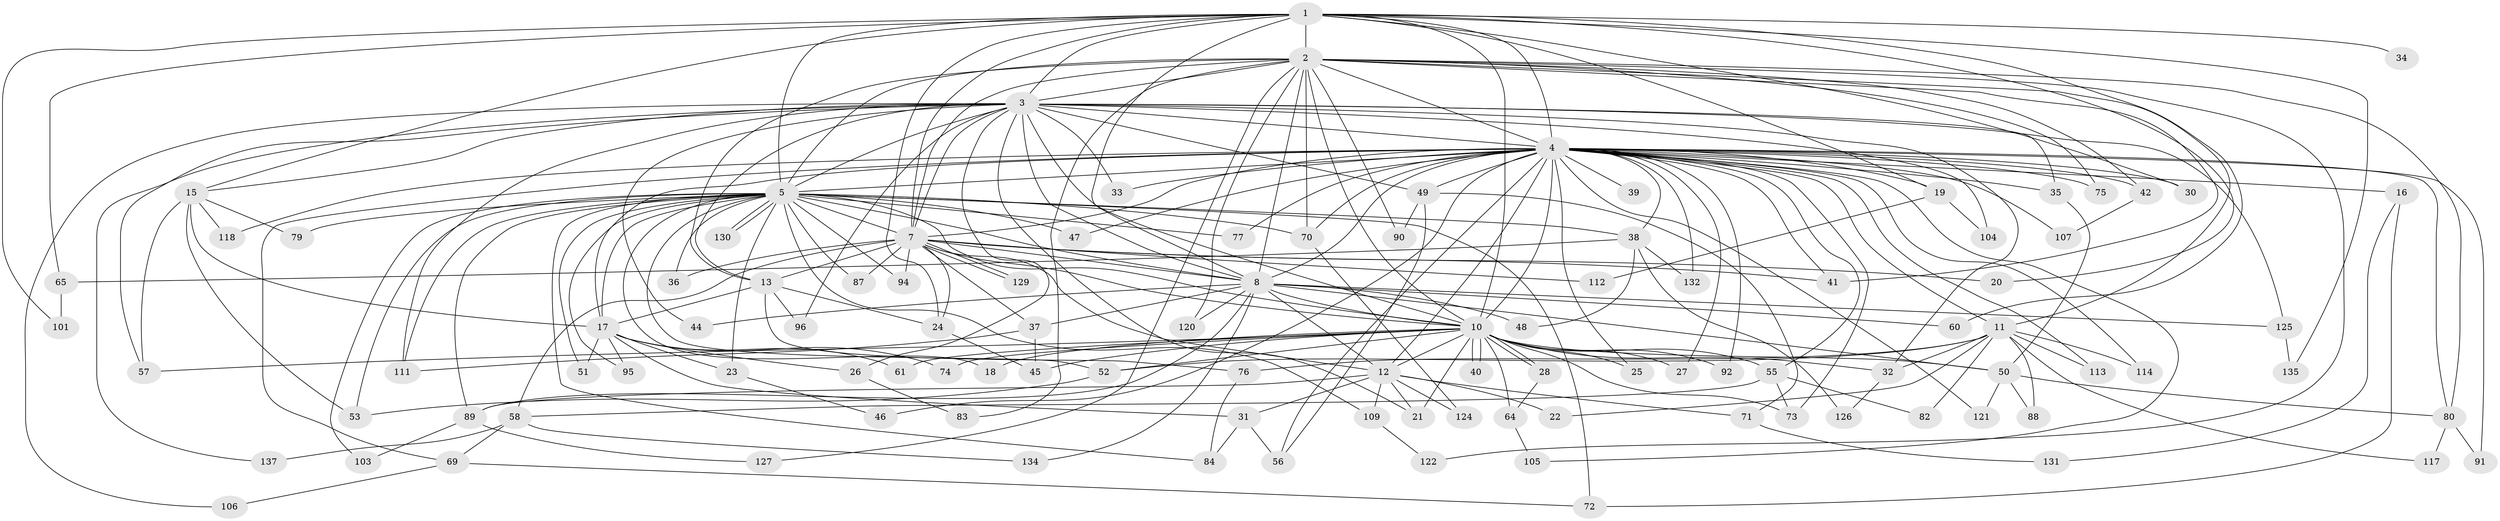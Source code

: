 // Generated by graph-tools (version 1.1) at 2025/23/03/03/25 07:23:41]
// undirected, 106 vertices, 243 edges
graph export_dot {
graph [start="1"]
  node [color=gray90,style=filled];
  1 [super="+29"];
  2 [super="+98"];
  3 [super="+133"];
  4 [super="+9"];
  5 [super="+6"];
  7 [super="+54"];
  8 [super="+14"];
  10 [super="+59"];
  11 [super="+62"];
  12 [super="+138"];
  13 [super="+116"];
  15 [super="+78"];
  16 [super="+97"];
  17 [super="+68"];
  18;
  19;
  20;
  21 [super="+86"];
  22;
  23;
  24;
  25;
  26;
  27;
  28;
  30;
  31 [super="+102"];
  32 [super="+43"];
  33;
  34;
  35 [super="+115"];
  36;
  37;
  38;
  39;
  40;
  41 [super="+100"];
  42;
  44;
  45 [super="+66"];
  46;
  47;
  48;
  49 [super="+63"];
  50 [super="+67"];
  51;
  52;
  53 [super="+85"];
  55 [super="+81"];
  56 [super="+123"];
  57;
  58;
  60;
  61;
  64 [super="+93"];
  65;
  69;
  70 [super="+108"];
  71;
  72;
  73 [super="+99"];
  74;
  75;
  76 [super="+110"];
  77;
  79;
  80 [super="+119"];
  82;
  83;
  84;
  87;
  88;
  89 [super="+136"];
  90;
  91;
  92;
  94;
  95;
  96;
  101;
  103;
  104;
  105;
  106;
  107;
  109;
  111 [super="+128"];
  112;
  113;
  114;
  117;
  118;
  120;
  121;
  122;
  124;
  125;
  126;
  127;
  129;
  130;
  131;
  132;
  134;
  135;
  137;
  1 -- 2 [weight=2];
  1 -- 3 [weight=2];
  1 -- 4 [weight=2];
  1 -- 5 [weight=2];
  1 -- 7;
  1 -- 8;
  1 -- 10;
  1 -- 15;
  1 -- 19;
  1 -- 20;
  1 -- 24;
  1 -- 34 [weight=2];
  1 -- 60;
  1 -- 65;
  1 -- 101;
  1 -- 135;
  1 -- 30;
  2 -- 3;
  2 -- 4 [weight=2];
  2 -- 5 [weight=2];
  2 -- 7;
  2 -- 8;
  2 -- 10;
  2 -- 11;
  2 -- 13;
  2 -- 41;
  2 -- 42;
  2 -- 70;
  2 -- 75;
  2 -- 80;
  2 -- 83;
  2 -- 90;
  2 -- 122;
  2 -- 120;
  2 -- 127;
  3 -- 4 [weight=2];
  3 -- 5 [weight=2];
  3 -- 7;
  3 -- 8;
  3 -- 10;
  3 -- 15;
  3 -- 21;
  3 -- 26;
  3 -- 32;
  3 -- 33;
  3 -- 35 [weight=2];
  3 -- 44;
  3 -- 49;
  3 -- 57;
  3 -- 96;
  3 -- 104;
  3 -- 106;
  3 -- 125;
  3 -- 137;
  3 -- 13;
  3 -- 111;
  4 -- 5 [weight=4];
  4 -- 7 [weight=2];
  4 -- 8 [weight=2];
  4 -- 10 [weight=3];
  4 -- 16 [weight=2];
  4 -- 19;
  4 -- 25;
  4 -- 33;
  4 -- 38;
  4 -- 39 [weight=2];
  4 -- 42;
  4 -- 56 [weight=3];
  4 -- 69;
  4 -- 77;
  4 -- 121;
  4 -- 132;
  4 -- 11;
  4 -- 12;
  4 -- 17;
  4 -- 27;
  4 -- 30;
  4 -- 35;
  4 -- 41;
  4 -- 46;
  4 -- 47;
  4 -- 49;
  4 -- 55;
  4 -- 70;
  4 -- 73;
  4 -- 75;
  4 -- 80;
  4 -- 91;
  4 -- 92;
  4 -- 105;
  4 -- 107;
  4 -- 113;
  4 -- 114;
  4 -- 118;
  5 -- 7 [weight=2];
  5 -- 8 [weight=2];
  5 -- 10 [weight=2];
  5 -- 18;
  5 -- 23;
  5 -- 36;
  5 -- 38;
  5 -- 47;
  5 -- 72;
  5 -- 77;
  5 -- 79;
  5 -- 84;
  5 -- 95;
  5 -- 109;
  5 -- 130;
  5 -- 130;
  5 -- 17;
  5 -- 87;
  5 -- 89;
  5 -- 94;
  5 -- 103;
  5 -- 111;
  5 -- 51;
  5 -- 52;
  5 -- 53;
  5 -- 70;
  7 -- 8;
  7 -- 10;
  7 -- 13;
  7 -- 20;
  7 -- 36;
  7 -- 37;
  7 -- 58;
  7 -- 87;
  7 -- 94;
  7 -- 112;
  7 -- 129;
  7 -- 129;
  7 -- 41;
  7 -- 24;
  7 -- 12;
  8 -- 10;
  8 -- 37;
  8 -- 48;
  8 -- 50;
  8 -- 60;
  8 -- 120;
  8 -- 134;
  8 -- 12;
  8 -- 125;
  8 -- 44;
  8 -- 89;
  10 -- 12;
  10 -- 18;
  10 -- 21;
  10 -- 25;
  10 -- 27;
  10 -- 28;
  10 -- 28;
  10 -- 40;
  10 -- 40;
  10 -- 52;
  10 -- 55 [weight=2];
  10 -- 57;
  10 -- 61;
  10 -- 64 [weight=2];
  10 -- 74;
  10 -- 92;
  10 -- 32;
  10 -- 50;
  10 -- 45;
  10 -- 73;
  11 -- 22;
  11 -- 32;
  11 -- 76;
  11 -- 82;
  11 -- 88;
  11 -- 113;
  11 -- 114;
  11 -- 117;
  11 -- 52;
  12 -- 22;
  12 -- 31;
  12 -- 71;
  12 -- 89;
  12 -- 109;
  12 -- 124;
  12 -- 21;
  13 -- 24;
  13 -- 76;
  13 -- 96;
  13 -- 17;
  15 -- 79;
  15 -- 17;
  15 -- 57;
  15 -- 118;
  15 -- 53;
  16 -- 131;
  16 -- 72;
  17 -- 23;
  17 -- 26;
  17 -- 31;
  17 -- 51;
  17 -- 61;
  17 -- 95;
  17 -- 74;
  19 -- 104;
  19 -- 112;
  23 -- 46;
  24 -- 45;
  26 -- 83;
  28 -- 64;
  31 -- 84;
  31 -- 56;
  32 -- 126;
  35 -- 50;
  37 -- 45;
  37 -- 111;
  38 -- 48;
  38 -- 65;
  38 -- 126;
  38 -- 132;
  42 -- 107;
  49 -- 90;
  49 -- 56;
  49 -- 71;
  50 -- 88;
  50 -- 121;
  50 -- 80;
  52 -- 53;
  55 -- 58;
  55 -- 73;
  55 -- 82;
  58 -- 69;
  58 -- 134;
  58 -- 137;
  64 -- 105;
  65 -- 101;
  69 -- 72;
  69 -- 106;
  70 -- 124;
  71 -- 131;
  76 -- 84;
  80 -- 91;
  80 -- 117;
  89 -- 103;
  89 -- 127;
  109 -- 122;
  125 -- 135;
}
